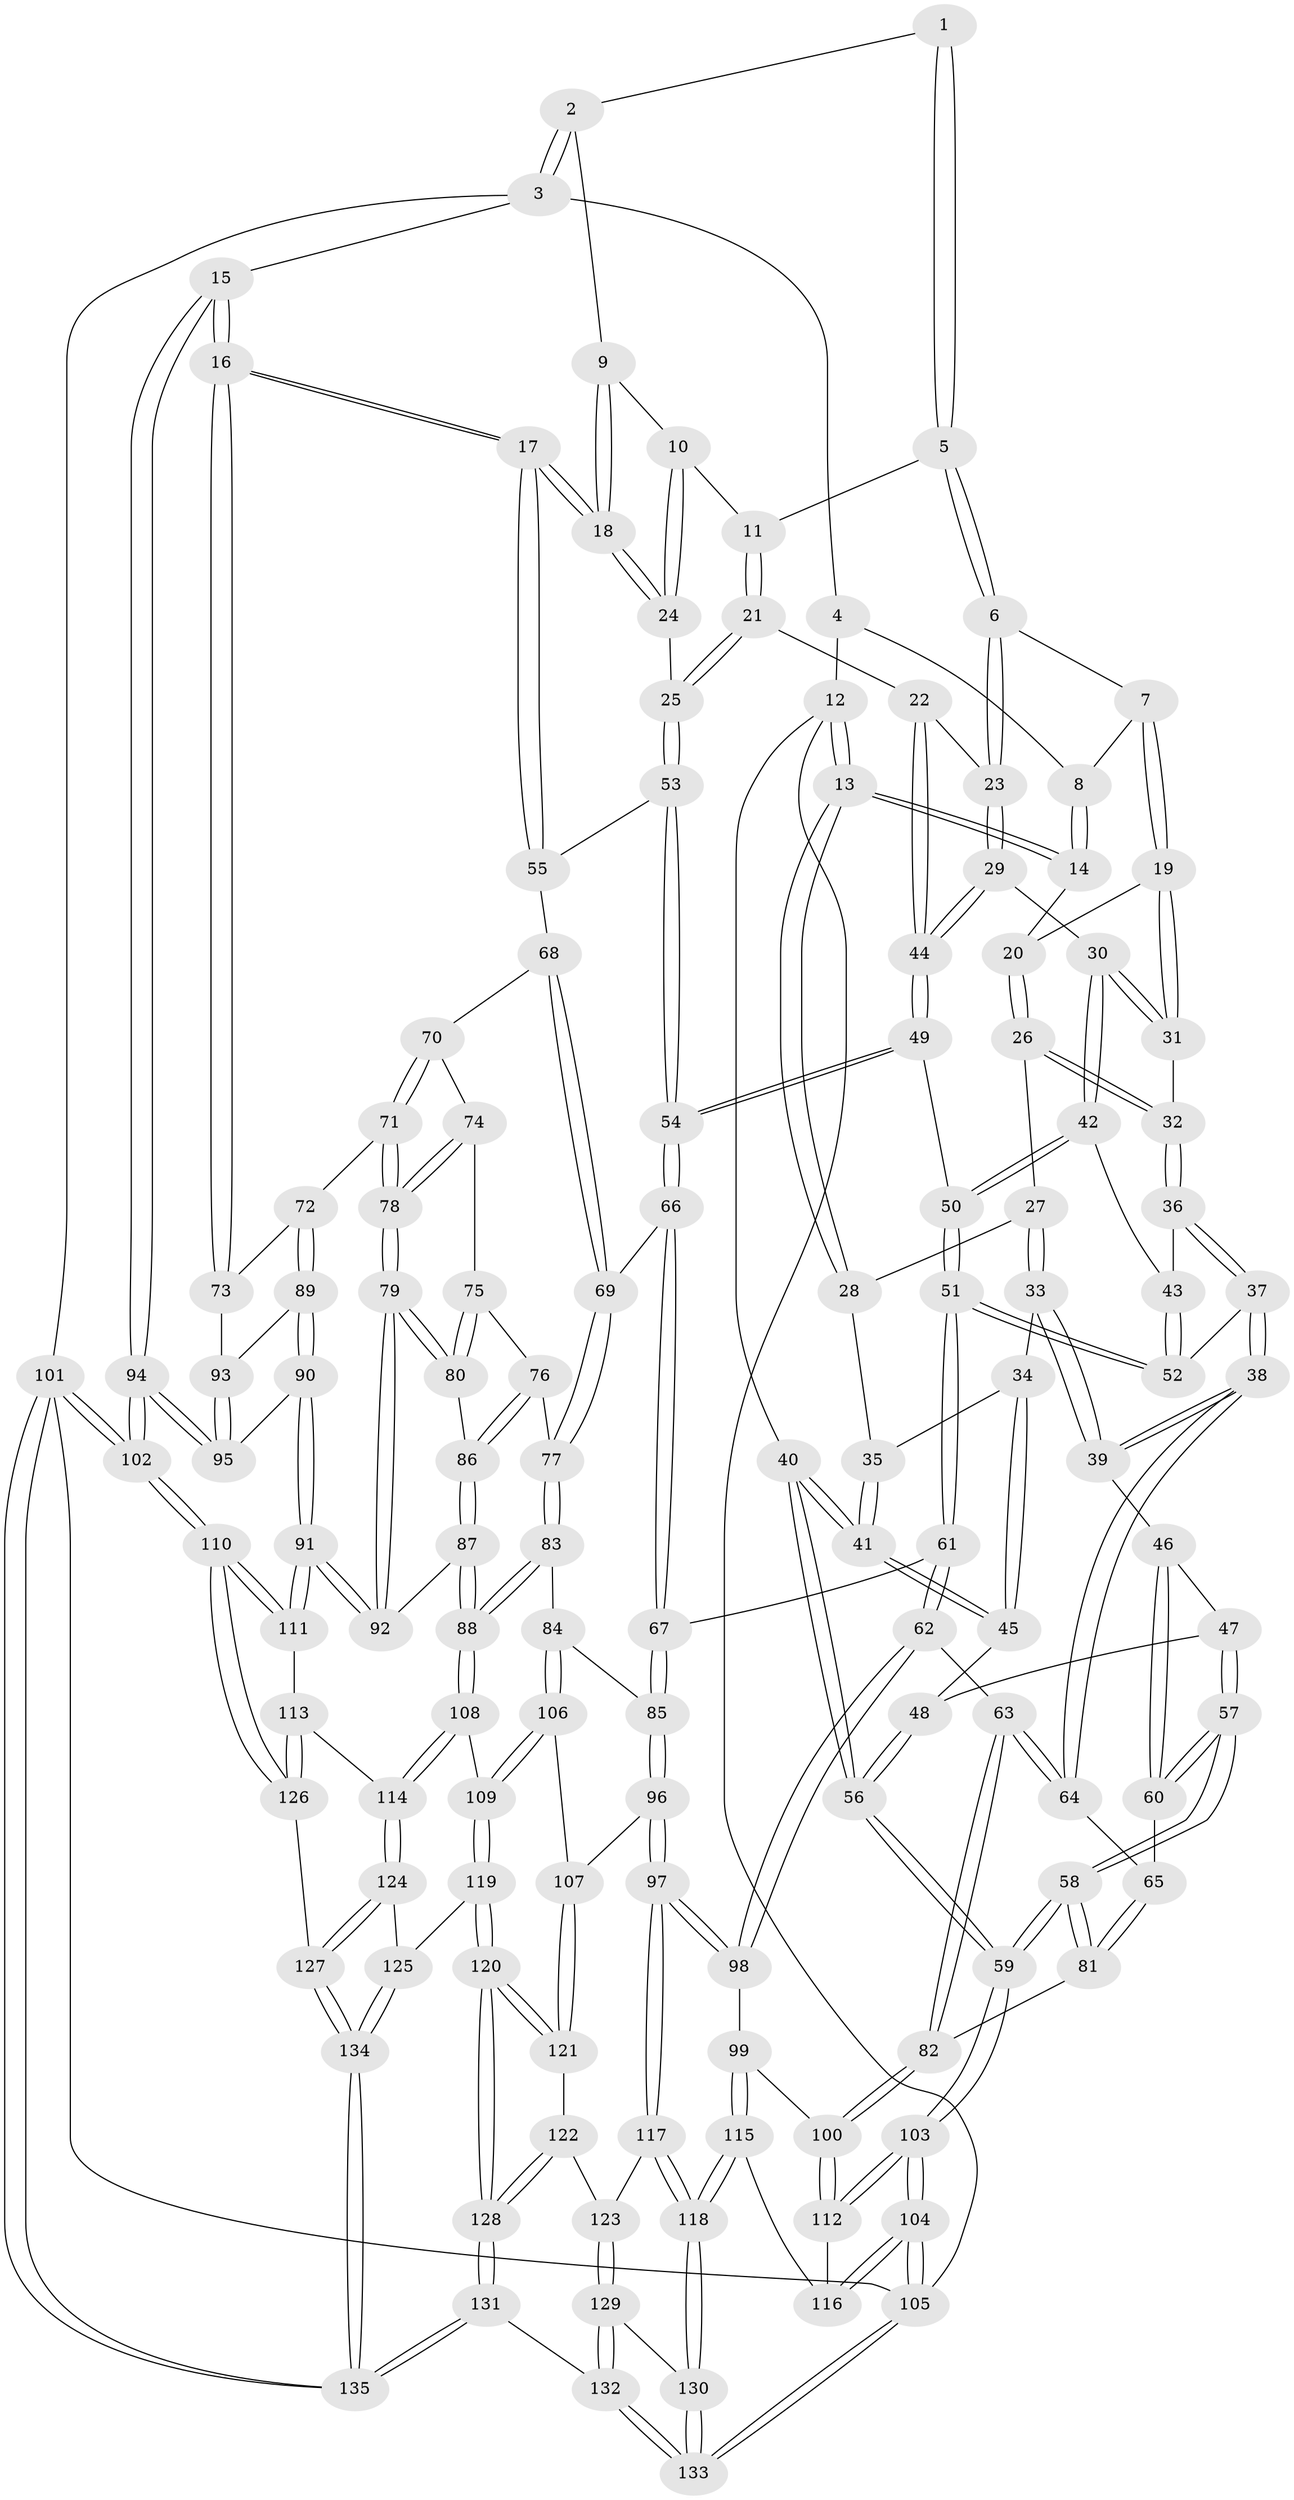 // coarse degree distribution, {3: 0.1511627906976744, 4: 0.4069767441860465, 6: 0.08139534883720931, 5: 0.36046511627906974}
// Generated by graph-tools (version 1.1) at 2025/42/03/06/25 10:42:35]
// undirected, 135 vertices, 334 edges
graph export_dot {
graph [start="1"]
  node [color=gray90,style=filled];
  1 [pos="+0.7130924345941314+0"];
  2 [pos="+0.958140090525375+0.07620741335501788"];
  3 [pos="+1+0.08378214866627565"];
  4 [pos="+0.7114505853867497+0"];
  5 [pos="+0.7083879070112777+0.01959087277999741"];
  6 [pos="+0.5826879959268806+0.17099119922106085"];
  7 [pos="+0.46977763857565447+0.11793265720317093"];
  8 [pos="+0.2987595201942898+0"];
  9 [pos="+0.8916766373016705+0.12436600310018124"];
  10 [pos="+0.8027746698117944+0.12144228951388979"];
  11 [pos="+0.7601803069877815+0.08762990661932642"];
  12 [pos="+0+0"];
  13 [pos="+0+0"];
  14 [pos="+0.0883843428750233+0"];
  15 [pos="+1+0.3925880595026278"];
  16 [pos="+1+0.39401840506193875"];
  17 [pos="+1+0.3892257329249784"];
  18 [pos="+1+0.36529794534981547"];
  19 [pos="+0.3632559331758316+0.2242177391844883"];
  20 [pos="+0.27399217210055776+0.15953929274088383"];
  21 [pos="+0.7182268745502954+0.34086674835032615"];
  22 [pos="+0.6622344387430589+0.3188581239132228"];
  23 [pos="+0.5782993373808065+0.22814662871334368"];
  24 [pos="+0.8720761497322688+0.3143603282512456"];
  25 [pos="+0.7314277858361126+0.350700790139"];
  26 [pos="+0.21633931605393864+0.2994076265350919"];
  27 [pos="+0.16480704386054+0.3157267694761304"];
  28 [pos="+0.11122118625308403+0.29190536892980884"];
  29 [pos="+0.43229002118267346+0.3178830923027854"];
  30 [pos="+0.4280473020823741+0.31787329532761555"];
  31 [pos="+0.40247488156679423+0.2997297912070996"];
  32 [pos="+0.2756801763797993+0.34228622336281456"];
  33 [pos="+0.17040100726460364+0.388264098098121"];
  34 [pos="+0.10820279248617617+0.40698374360965867"];
  35 [pos="+0.07661668001225976+0.37415925369501696"];
  36 [pos="+0.2621735532746024+0.437538062273966"];
  37 [pos="+0.25487331432037275+0.4531936370712425"];
  38 [pos="+0.2216203992593145+0.4664824730686898"];
  39 [pos="+0.21695978688057155+0.4642905634761898"];
  40 [pos="+0+0.4852360811815627"];
  41 [pos="+0+0.42729895548947594"];
  42 [pos="+0.40982944837914587+0.3604998406287813"];
  43 [pos="+0.3986287710108533+0.37202165485682026"];
  44 [pos="+0.5383347493352494+0.4360470145990436"];
  45 [pos="+0.10366784554485502+0.4288150583735785"];
  46 [pos="+0.16997272854492296+0.4717720436466254"];
  47 [pos="+0.12756008993272133+0.46768984365836985"];
  48 [pos="+0.11315282459739438+0.45891594544537756"];
  49 [pos="+0.5426686011732695+0.4800795277340223"];
  50 [pos="+0.4263205251017592+0.4820348206704917"];
  51 [pos="+0.37230353159209295+0.5342202841942283"];
  52 [pos="+0.33628257929970246+0.4915445004365496"];
  53 [pos="+0.7223124643748947+0.46604236662334647"];
  54 [pos="+0.5462687288723453+0.48633226862774315"];
  55 [pos="+0.725600739527585+0.4734579881932585"];
  56 [pos="+0+0.5352461509760618"];
  57 [pos="+0.0640210525398465+0.5709281034542171"];
  58 [pos="+0+0.6231071990516965"];
  59 [pos="+0+0.6285807357802875"];
  60 [pos="+0.10010967207865193+0.5665969570740419"];
  61 [pos="+0.37798584143002834+0.5976015875979449"];
  62 [pos="+0.35302843412454193+0.6204796996072185"];
  63 [pos="+0.2766555252603796+0.6029077418446837"];
  64 [pos="+0.21567024287491265+0.5638397650142911"];
  65 [pos="+0.1927967174868425+0.5785714931966599"];
  66 [pos="+0.5435599602276114+0.5524269251508833"];
  67 [pos="+0.465422326058292+0.6100883873073877"];
  68 [pos="+0.7283806813635463+0.4818757421182992"];
  69 [pos="+0.604361077451337+0.5969194397858303"];
  70 [pos="+0.7302402886659858+0.4845243247316056"];
  71 [pos="+0.9034759230435861+0.5572092084587987"];
  72 [pos="+0.9856358670542439+0.5166670064277258"];
  73 [pos="+1+0.4843547658632126"];
  74 [pos="+0.7305515835250838+0.5751627365043288"];
  75 [pos="+0.7158694434157644+0.5935476685606994"];
  76 [pos="+0.646046011115388+0.6218441725668356"];
  77 [pos="+0.6081766720017319+0.6036322571206819"];
  78 [pos="+0.8390269630842723+0.6547308708998131"];
  79 [pos="+0.8355790879646094+0.6702289832445267"];
  80 [pos="+0.7269264854733508+0.6559578087333762"];
  81 [pos="+0.1630408009708055+0.6816571187618266"];
  82 [pos="+0.19193424395871425+0.7183684964352438"];
  83 [pos="+0.5695130436007371+0.7062107843807508"];
  84 [pos="+0.5279760900183578+0.7104291073642014"];
  85 [pos="+0.4789022141602173+0.6430631758455657"];
  86 [pos="+0.6807015252618679+0.6897034724892033"];
  87 [pos="+0.6795422805860201+0.7005958332368301"];
  88 [pos="+0.6487885626216567+0.7607933830387984"];
  89 [pos="+0.9584888459551819+0.6735685176272888"];
  90 [pos="+0.9409774964217849+0.733093671506955"];
  91 [pos="+0.8528394172700788+0.7683608900509207"];
  92 [pos="+0.839600838464301+0.7216369859178937"];
  93 [pos="+0.9866204585300669+0.6840923540190709"];
  94 [pos="+1+0.7705920348578109"];
  95 [pos="+0.993856312735953+0.7329841301172884"];
  96 [pos="+0.3919835203711348+0.795107693497873"];
  97 [pos="+0.38920676982030245+0.7950750803940746"];
  98 [pos="+0.35000879960412784+0.6413685656558042"];
  99 [pos="+0.2077847711202509+0.7542696402356119"];
  100 [pos="+0.20604314730579826+0.7529537967154805"];
  101 [pos="+1+1"];
  102 [pos="+1+1"];
  103 [pos="+0+0.870653539676529"];
  104 [pos="+0+1"];
  105 [pos="+0+1"];
  106 [pos="+0.4950756417618622+0.7647057885900418"];
  107 [pos="+0.44191719099468413+0.8033078602537223"];
  108 [pos="+0.6560405701554514+0.790910242244191"];
  109 [pos="+0.6219124261663886+0.8309187767464271"];
  110 [pos="+1+1"];
  111 [pos="+0.847367453246574+0.7939811237953853"];
  112 [pos="+0+0.8584751126729641"];
  113 [pos="+0.8164022401373998+0.8153983792894615"];
  114 [pos="+0.7930353571202682+0.8268117939547228"];
  115 [pos="+0.26391552605328805+0.8470179970182223"];
  116 [pos="+0.24279451946094247+0.8556924942390001"];
  117 [pos="+0.3167976162991224+0.8478480571981847"];
  118 [pos="+0.2705355067161684+0.8503634568225157"];
  119 [pos="+0.61093487480302+0.8563121015949913"];
  120 [pos="+0.5444477584779389+0.9030554114545787"];
  121 [pos="+0.47813388988372685+0.8504122179135898"];
  122 [pos="+0.4291827550963244+0.9293020319017165"];
  123 [pos="+0.3410483294936221+0.8853716188240237"];
  124 [pos="+0.7921595026708749+0.8291294793979281"];
  125 [pos="+0.6778553720439401+0.9338971516373906"];
  126 [pos="+0.850877535837223+0.9331813330888884"];
  127 [pos="+0.7707153949044498+1"];
  128 [pos="+0.5192332769388089+1"];
  129 [pos="+0.3802533471043053+1"];
  130 [pos="+0.255005348585227+0.9484195554148483"];
  131 [pos="+0.5252378797561891+1"];
  132 [pos="+0.4815423505722811+1"];
  133 [pos="+0.05069668030186379+1"];
  134 [pos="+0.7232596105922234+1"];
  135 [pos="+0.721863052888582+1"];
  1 -- 2;
  1 -- 5;
  1 -- 5;
  2 -- 3;
  2 -- 3;
  2 -- 9;
  3 -- 4;
  3 -- 15;
  3 -- 101;
  4 -- 8;
  4 -- 12;
  5 -- 6;
  5 -- 6;
  5 -- 11;
  6 -- 7;
  6 -- 23;
  6 -- 23;
  7 -- 8;
  7 -- 19;
  7 -- 19;
  8 -- 14;
  8 -- 14;
  9 -- 10;
  9 -- 18;
  9 -- 18;
  10 -- 11;
  10 -- 24;
  10 -- 24;
  11 -- 21;
  11 -- 21;
  12 -- 13;
  12 -- 13;
  12 -- 40;
  12 -- 105;
  13 -- 14;
  13 -- 14;
  13 -- 28;
  13 -- 28;
  14 -- 20;
  15 -- 16;
  15 -- 16;
  15 -- 94;
  15 -- 94;
  16 -- 17;
  16 -- 17;
  16 -- 73;
  16 -- 73;
  17 -- 18;
  17 -- 18;
  17 -- 55;
  17 -- 55;
  18 -- 24;
  18 -- 24;
  19 -- 20;
  19 -- 31;
  19 -- 31;
  20 -- 26;
  20 -- 26;
  21 -- 22;
  21 -- 25;
  21 -- 25;
  22 -- 23;
  22 -- 44;
  22 -- 44;
  23 -- 29;
  23 -- 29;
  24 -- 25;
  25 -- 53;
  25 -- 53;
  26 -- 27;
  26 -- 32;
  26 -- 32;
  27 -- 28;
  27 -- 33;
  27 -- 33;
  28 -- 35;
  29 -- 30;
  29 -- 44;
  29 -- 44;
  30 -- 31;
  30 -- 31;
  30 -- 42;
  30 -- 42;
  31 -- 32;
  32 -- 36;
  32 -- 36;
  33 -- 34;
  33 -- 39;
  33 -- 39;
  34 -- 35;
  34 -- 45;
  34 -- 45;
  35 -- 41;
  35 -- 41;
  36 -- 37;
  36 -- 37;
  36 -- 43;
  37 -- 38;
  37 -- 38;
  37 -- 52;
  38 -- 39;
  38 -- 39;
  38 -- 64;
  38 -- 64;
  39 -- 46;
  40 -- 41;
  40 -- 41;
  40 -- 56;
  40 -- 56;
  41 -- 45;
  41 -- 45;
  42 -- 43;
  42 -- 50;
  42 -- 50;
  43 -- 52;
  43 -- 52;
  44 -- 49;
  44 -- 49;
  45 -- 48;
  46 -- 47;
  46 -- 60;
  46 -- 60;
  47 -- 48;
  47 -- 57;
  47 -- 57;
  48 -- 56;
  48 -- 56;
  49 -- 50;
  49 -- 54;
  49 -- 54;
  50 -- 51;
  50 -- 51;
  51 -- 52;
  51 -- 52;
  51 -- 61;
  51 -- 61;
  53 -- 54;
  53 -- 54;
  53 -- 55;
  54 -- 66;
  54 -- 66;
  55 -- 68;
  56 -- 59;
  56 -- 59;
  57 -- 58;
  57 -- 58;
  57 -- 60;
  57 -- 60;
  58 -- 59;
  58 -- 59;
  58 -- 81;
  58 -- 81;
  59 -- 103;
  59 -- 103;
  60 -- 65;
  61 -- 62;
  61 -- 62;
  61 -- 67;
  62 -- 63;
  62 -- 98;
  62 -- 98;
  63 -- 64;
  63 -- 64;
  63 -- 82;
  63 -- 82;
  64 -- 65;
  65 -- 81;
  65 -- 81;
  66 -- 67;
  66 -- 67;
  66 -- 69;
  67 -- 85;
  67 -- 85;
  68 -- 69;
  68 -- 69;
  68 -- 70;
  69 -- 77;
  69 -- 77;
  70 -- 71;
  70 -- 71;
  70 -- 74;
  71 -- 72;
  71 -- 78;
  71 -- 78;
  72 -- 73;
  72 -- 89;
  72 -- 89;
  73 -- 93;
  74 -- 75;
  74 -- 78;
  74 -- 78;
  75 -- 76;
  75 -- 80;
  75 -- 80;
  76 -- 77;
  76 -- 86;
  76 -- 86;
  77 -- 83;
  77 -- 83;
  78 -- 79;
  78 -- 79;
  79 -- 80;
  79 -- 80;
  79 -- 92;
  79 -- 92;
  80 -- 86;
  81 -- 82;
  82 -- 100;
  82 -- 100;
  83 -- 84;
  83 -- 88;
  83 -- 88;
  84 -- 85;
  84 -- 106;
  84 -- 106;
  85 -- 96;
  85 -- 96;
  86 -- 87;
  86 -- 87;
  87 -- 88;
  87 -- 88;
  87 -- 92;
  88 -- 108;
  88 -- 108;
  89 -- 90;
  89 -- 90;
  89 -- 93;
  90 -- 91;
  90 -- 91;
  90 -- 95;
  91 -- 92;
  91 -- 92;
  91 -- 111;
  91 -- 111;
  93 -- 95;
  93 -- 95;
  94 -- 95;
  94 -- 95;
  94 -- 102;
  94 -- 102;
  96 -- 97;
  96 -- 97;
  96 -- 107;
  97 -- 98;
  97 -- 98;
  97 -- 117;
  97 -- 117;
  98 -- 99;
  99 -- 100;
  99 -- 115;
  99 -- 115;
  100 -- 112;
  100 -- 112;
  101 -- 102;
  101 -- 102;
  101 -- 135;
  101 -- 135;
  101 -- 105;
  102 -- 110;
  102 -- 110;
  103 -- 104;
  103 -- 104;
  103 -- 112;
  103 -- 112;
  104 -- 105;
  104 -- 105;
  104 -- 116;
  104 -- 116;
  105 -- 133;
  105 -- 133;
  106 -- 107;
  106 -- 109;
  106 -- 109;
  107 -- 121;
  107 -- 121;
  108 -- 109;
  108 -- 114;
  108 -- 114;
  109 -- 119;
  109 -- 119;
  110 -- 111;
  110 -- 111;
  110 -- 126;
  110 -- 126;
  111 -- 113;
  112 -- 116;
  113 -- 114;
  113 -- 126;
  113 -- 126;
  114 -- 124;
  114 -- 124;
  115 -- 116;
  115 -- 118;
  115 -- 118;
  117 -- 118;
  117 -- 118;
  117 -- 123;
  118 -- 130;
  118 -- 130;
  119 -- 120;
  119 -- 120;
  119 -- 125;
  120 -- 121;
  120 -- 121;
  120 -- 128;
  120 -- 128;
  121 -- 122;
  122 -- 123;
  122 -- 128;
  122 -- 128;
  123 -- 129;
  123 -- 129;
  124 -- 125;
  124 -- 127;
  124 -- 127;
  125 -- 134;
  125 -- 134;
  126 -- 127;
  127 -- 134;
  127 -- 134;
  128 -- 131;
  128 -- 131;
  129 -- 130;
  129 -- 132;
  129 -- 132;
  130 -- 133;
  130 -- 133;
  131 -- 132;
  131 -- 135;
  131 -- 135;
  132 -- 133;
  132 -- 133;
  134 -- 135;
  134 -- 135;
}
